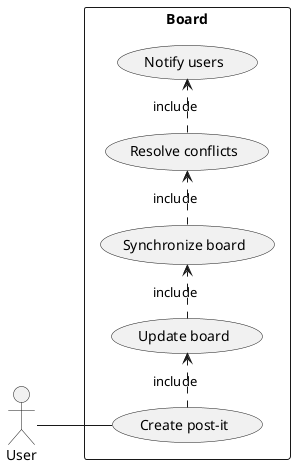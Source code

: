 @startuml
'https://plantuml.com/use-case-diagram

left to right direction
skinparam packageStyle rectangle
actor User
rectangle "Board" {
  User -- (Create post-it)
  (Create post-it) .> (Update board) : include
  (Update board) .> (Synchronize board) : include
  (Synchronize board) .> (Resolve conflicts) : include
  (Resolve conflicts) .> (Notify users) : include
}

@enduml